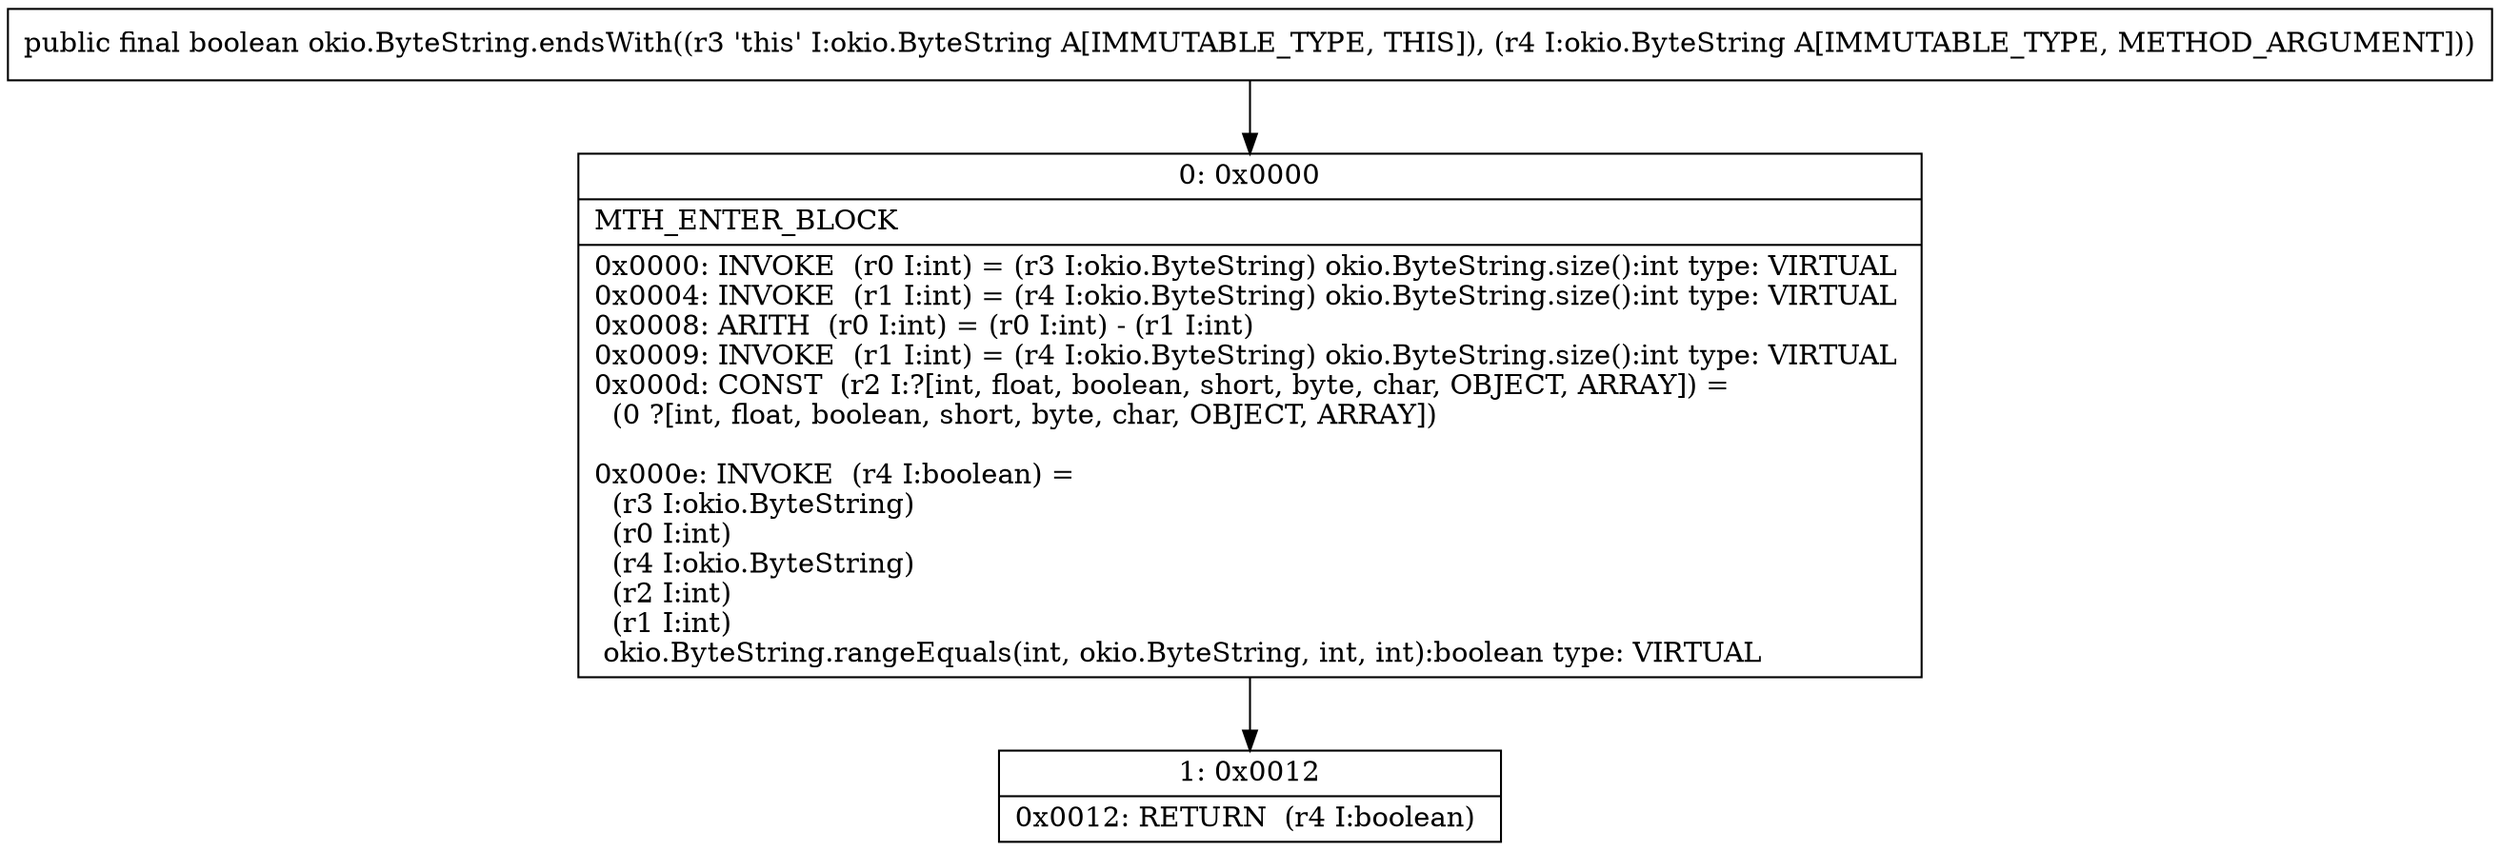 digraph "CFG forokio.ByteString.endsWith(Lokio\/ByteString;)Z" {
Node_0 [shape=record,label="{0\:\ 0x0000|MTH_ENTER_BLOCK\l|0x0000: INVOKE  (r0 I:int) = (r3 I:okio.ByteString) okio.ByteString.size():int type: VIRTUAL \l0x0004: INVOKE  (r1 I:int) = (r4 I:okio.ByteString) okio.ByteString.size():int type: VIRTUAL \l0x0008: ARITH  (r0 I:int) = (r0 I:int) \- (r1 I:int) \l0x0009: INVOKE  (r1 I:int) = (r4 I:okio.ByteString) okio.ByteString.size():int type: VIRTUAL \l0x000d: CONST  (r2 I:?[int, float, boolean, short, byte, char, OBJECT, ARRAY]) = \l  (0 ?[int, float, boolean, short, byte, char, OBJECT, ARRAY])\l \l0x000e: INVOKE  (r4 I:boolean) = \l  (r3 I:okio.ByteString)\l  (r0 I:int)\l  (r4 I:okio.ByteString)\l  (r2 I:int)\l  (r1 I:int)\l okio.ByteString.rangeEquals(int, okio.ByteString, int, int):boolean type: VIRTUAL \l}"];
Node_1 [shape=record,label="{1\:\ 0x0012|0x0012: RETURN  (r4 I:boolean) \l}"];
MethodNode[shape=record,label="{public final boolean okio.ByteString.endsWith((r3 'this' I:okio.ByteString A[IMMUTABLE_TYPE, THIS]), (r4 I:okio.ByteString A[IMMUTABLE_TYPE, METHOD_ARGUMENT])) }"];
MethodNode -> Node_0;
Node_0 -> Node_1;
}

